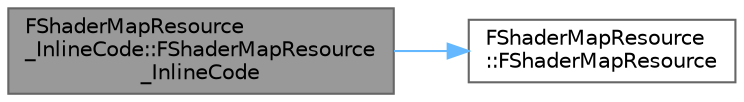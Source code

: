 digraph "FShaderMapResource_InlineCode::FShaderMapResource_InlineCode"
{
 // INTERACTIVE_SVG=YES
 // LATEX_PDF_SIZE
  bgcolor="transparent";
  edge [fontname=Helvetica,fontsize=10,labelfontname=Helvetica,labelfontsize=10];
  node [fontname=Helvetica,fontsize=10,shape=box,height=0.2,width=0.4];
  rankdir="LR";
  Node1 [id="Node000001",label="FShaderMapResource\l_InlineCode::FShaderMapResource\l_InlineCode",height=0.2,width=0.4,color="gray40", fillcolor="grey60", style="filled", fontcolor="black",tooltip=" "];
  Node1 -> Node2 [id="edge1_Node000001_Node000002",color="steelblue1",style="solid",tooltip=" "];
  Node2 [id="Node000002",label="FShaderMapResource\l::FShaderMapResource",height=0.2,width=0.4,color="grey40", fillcolor="white", style="filled",URL="$d0/d78/classFShaderMapResource.html#acd5c5a47665c255c827d340bd48c5803",tooltip=" "];
}
